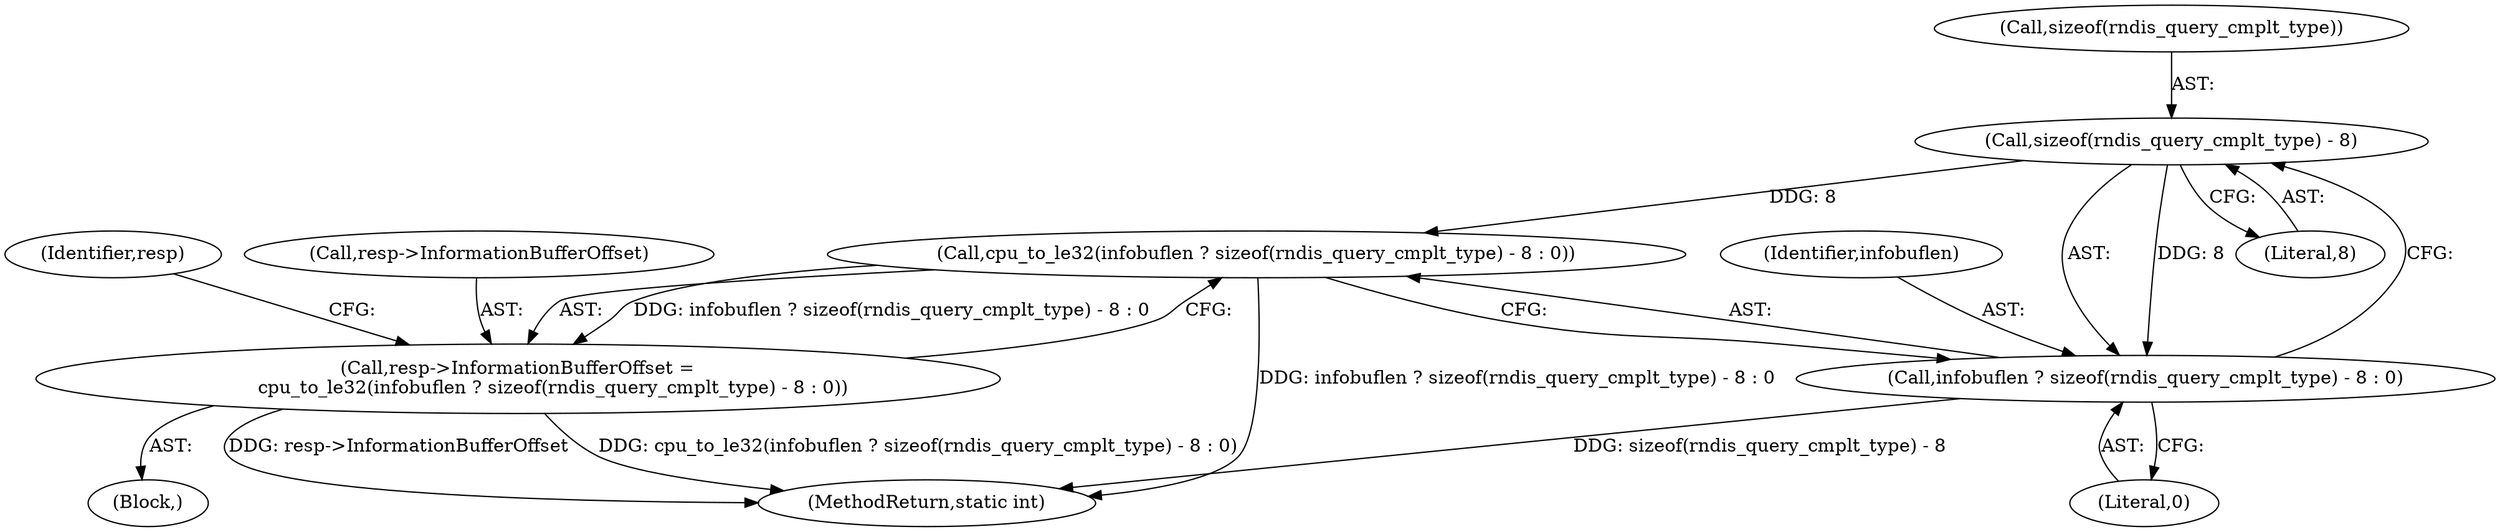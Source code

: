 digraph "0_qemu_fe3c546c5ff2a6210f9a4d8561cc64051ca8603e@API" {
"1000231" [label="(Call,sizeof(rndis_query_cmplt_type) - 8)"];
"1000228" [label="(Call,cpu_to_le32(infobuflen ? sizeof(rndis_query_cmplt_type) - 8 : 0))"];
"1000224" [label="(Call,resp->InformationBufferOffset =\n            cpu_to_le32(infobuflen ? sizeof(rndis_query_cmplt_type) - 8 : 0))"];
"1000229" [label="(Call,infobuflen ? sizeof(rndis_query_cmplt_type) - 8 : 0)"];
"1000231" [label="(Call,sizeof(rndis_query_cmplt_type) - 8)"];
"1000230" [label="(Identifier,infobuflen)"];
"1000228" [label="(Call,cpu_to_le32(infobuflen ? sizeof(rndis_query_cmplt_type) - 8 : 0))"];
"1000224" [label="(Call,resp->InformationBufferOffset =\n            cpu_to_le32(infobuflen ? sizeof(rndis_query_cmplt_type) - 8 : 0))"];
"1000250" [label="(MethodReturn,static int)"];
"1000234" [label="(Literal,8)"];
"1000107" [label="(Block,)"];
"1000225" [label="(Call,resp->InformationBufferOffset)"];
"1000232" [label="(Call,sizeof(rndis_query_cmplt_type))"];
"1000238" [label="(Identifier,resp)"];
"1000229" [label="(Call,infobuflen ? sizeof(rndis_query_cmplt_type) - 8 : 0)"];
"1000235" [label="(Literal,0)"];
"1000231" -> "1000229"  [label="AST: "];
"1000231" -> "1000234"  [label="CFG: "];
"1000232" -> "1000231"  [label="AST: "];
"1000234" -> "1000231"  [label="AST: "];
"1000229" -> "1000231"  [label="CFG: "];
"1000231" -> "1000228"  [label="DDG: 8"];
"1000231" -> "1000229"  [label="DDG: 8"];
"1000228" -> "1000224"  [label="AST: "];
"1000228" -> "1000229"  [label="CFG: "];
"1000229" -> "1000228"  [label="AST: "];
"1000224" -> "1000228"  [label="CFG: "];
"1000228" -> "1000250"  [label="DDG: infobuflen ? sizeof(rndis_query_cmplt_type) - 8 : 0"];
"1000228" -> "1000224"  [label="DDG: infobuflen ? sizeof(rndis_query_cmplt_type) - 8 : 0"];
"1000224" -> "1000107"  [label="AST: "];
"1000225" -> "1000224"  [label="AST: "];
"1000238" -> "1000224"  [label="CFG: "];
"1000224" -> "1000250"  [label="DDG: resp->InformationBufferOffset"];
"1000224" -> "1000250"  [label="DDG: cpu_to_le32(infobuflen ? sizeof(rndis_query_cmplt_type) - 8 : 0)"];
"1000229" -> "1000235"  [label="CFG: "];
"1000230" -> "1000229"  [label="AST: "];
"1000235" -> "1000229"  [label="AST: "];
"1000229" -> "1000250"  [label="DDG: sizeof(rndis_query_cmplt_type) - 8"];
}
